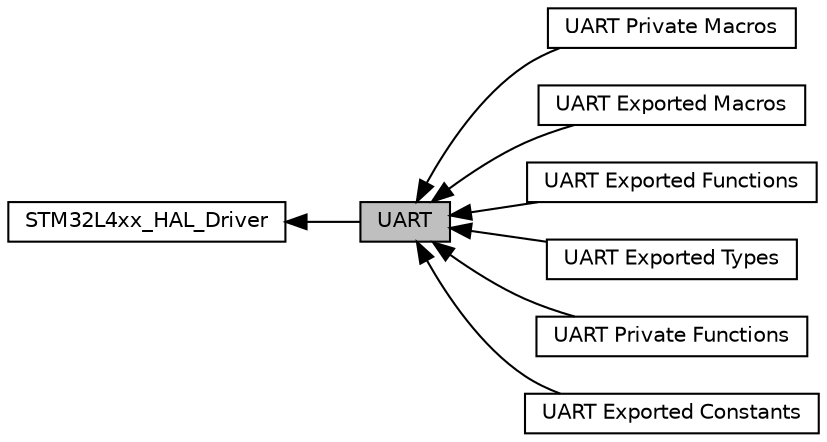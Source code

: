 digraph "UART"
{
  edge [fontname="Helvetica",fontsize="10",labelfontname="Helvetica",labelfontsize="10"];
  node [fontname="Helvetica",fontsize="10",shape=box];
  rankdir=LR;
  Node6 [label="UART Private Macros",height=0.2,width=0.4,color="black", fillcolor="white", style="filled",URL="$group___u_a_r_t___private___macros.html",tooltip=" "];
  Node2 [label="STM32L4xx_HAL_Driver",height=0.2,width=0.4,color="black", fillcolor="white", style="filled",URL="$group___s_t_m32_l4xx___h_a_l___driver.html",tooltip=" "];
  Node5 [label="UART Exported Macros",height=0.2,width=0.4,color="black", fillcolor="white", style="filled",URL="$group___u_a_r_t___exported___macros.html",tooltip=" "];
  Node7 [label="UART Exported Functions",height=0.2,width=0.4,color="black", fillcolor="white", style="filled",URL="$group___u_a_r_t___exported___functions.html",tooltip=" "];
  Node3 [label="UART Exported Types",height=0.2,width=0.4,color="black", fillcolor="white", style="filled",URL="$group___u_a_r_t___exported___types.html",tooltip=" "];
  Node8 [label="UART Private Functions",height=0.2,width=0.4,color="black", fillcolor="white", style="filled",URL="$group___u_a_r_t___private___functions.html",tooltip=" "];
  Node1 [label="UART",height=0.2,width=0.4,color="black", fillcolor="grey75", style="filled", fontcolor="black",tooltip="HAL UART module driver."];
  Node4 [label="UART Exported Constants",height=0.2,width=0.4,color="black", fillcolor="white", style="filled",URL="$group___u_a_r_t___exported___constants.html",tooltip=" "];
  Node2->Node1 [shape=plaintext, dir="back", style="solid"];
  Node1->Node3 [shape=plaintext, dir="back", style="solid"];
  Node1->Node4 [shape=plaintext, dir="back", style="solid"];
  Node1->Node5 [shape=plaintext, dir="back", style="solid"];
  Node1->Node6 [shape=plaintext, dir="back", style="solid"];
  Node1->Node7 [shape=plaintext, dir="back", style="solid"];
  Node1->Node8 [shape=plaintext, dir="back", style="solid"];
}

